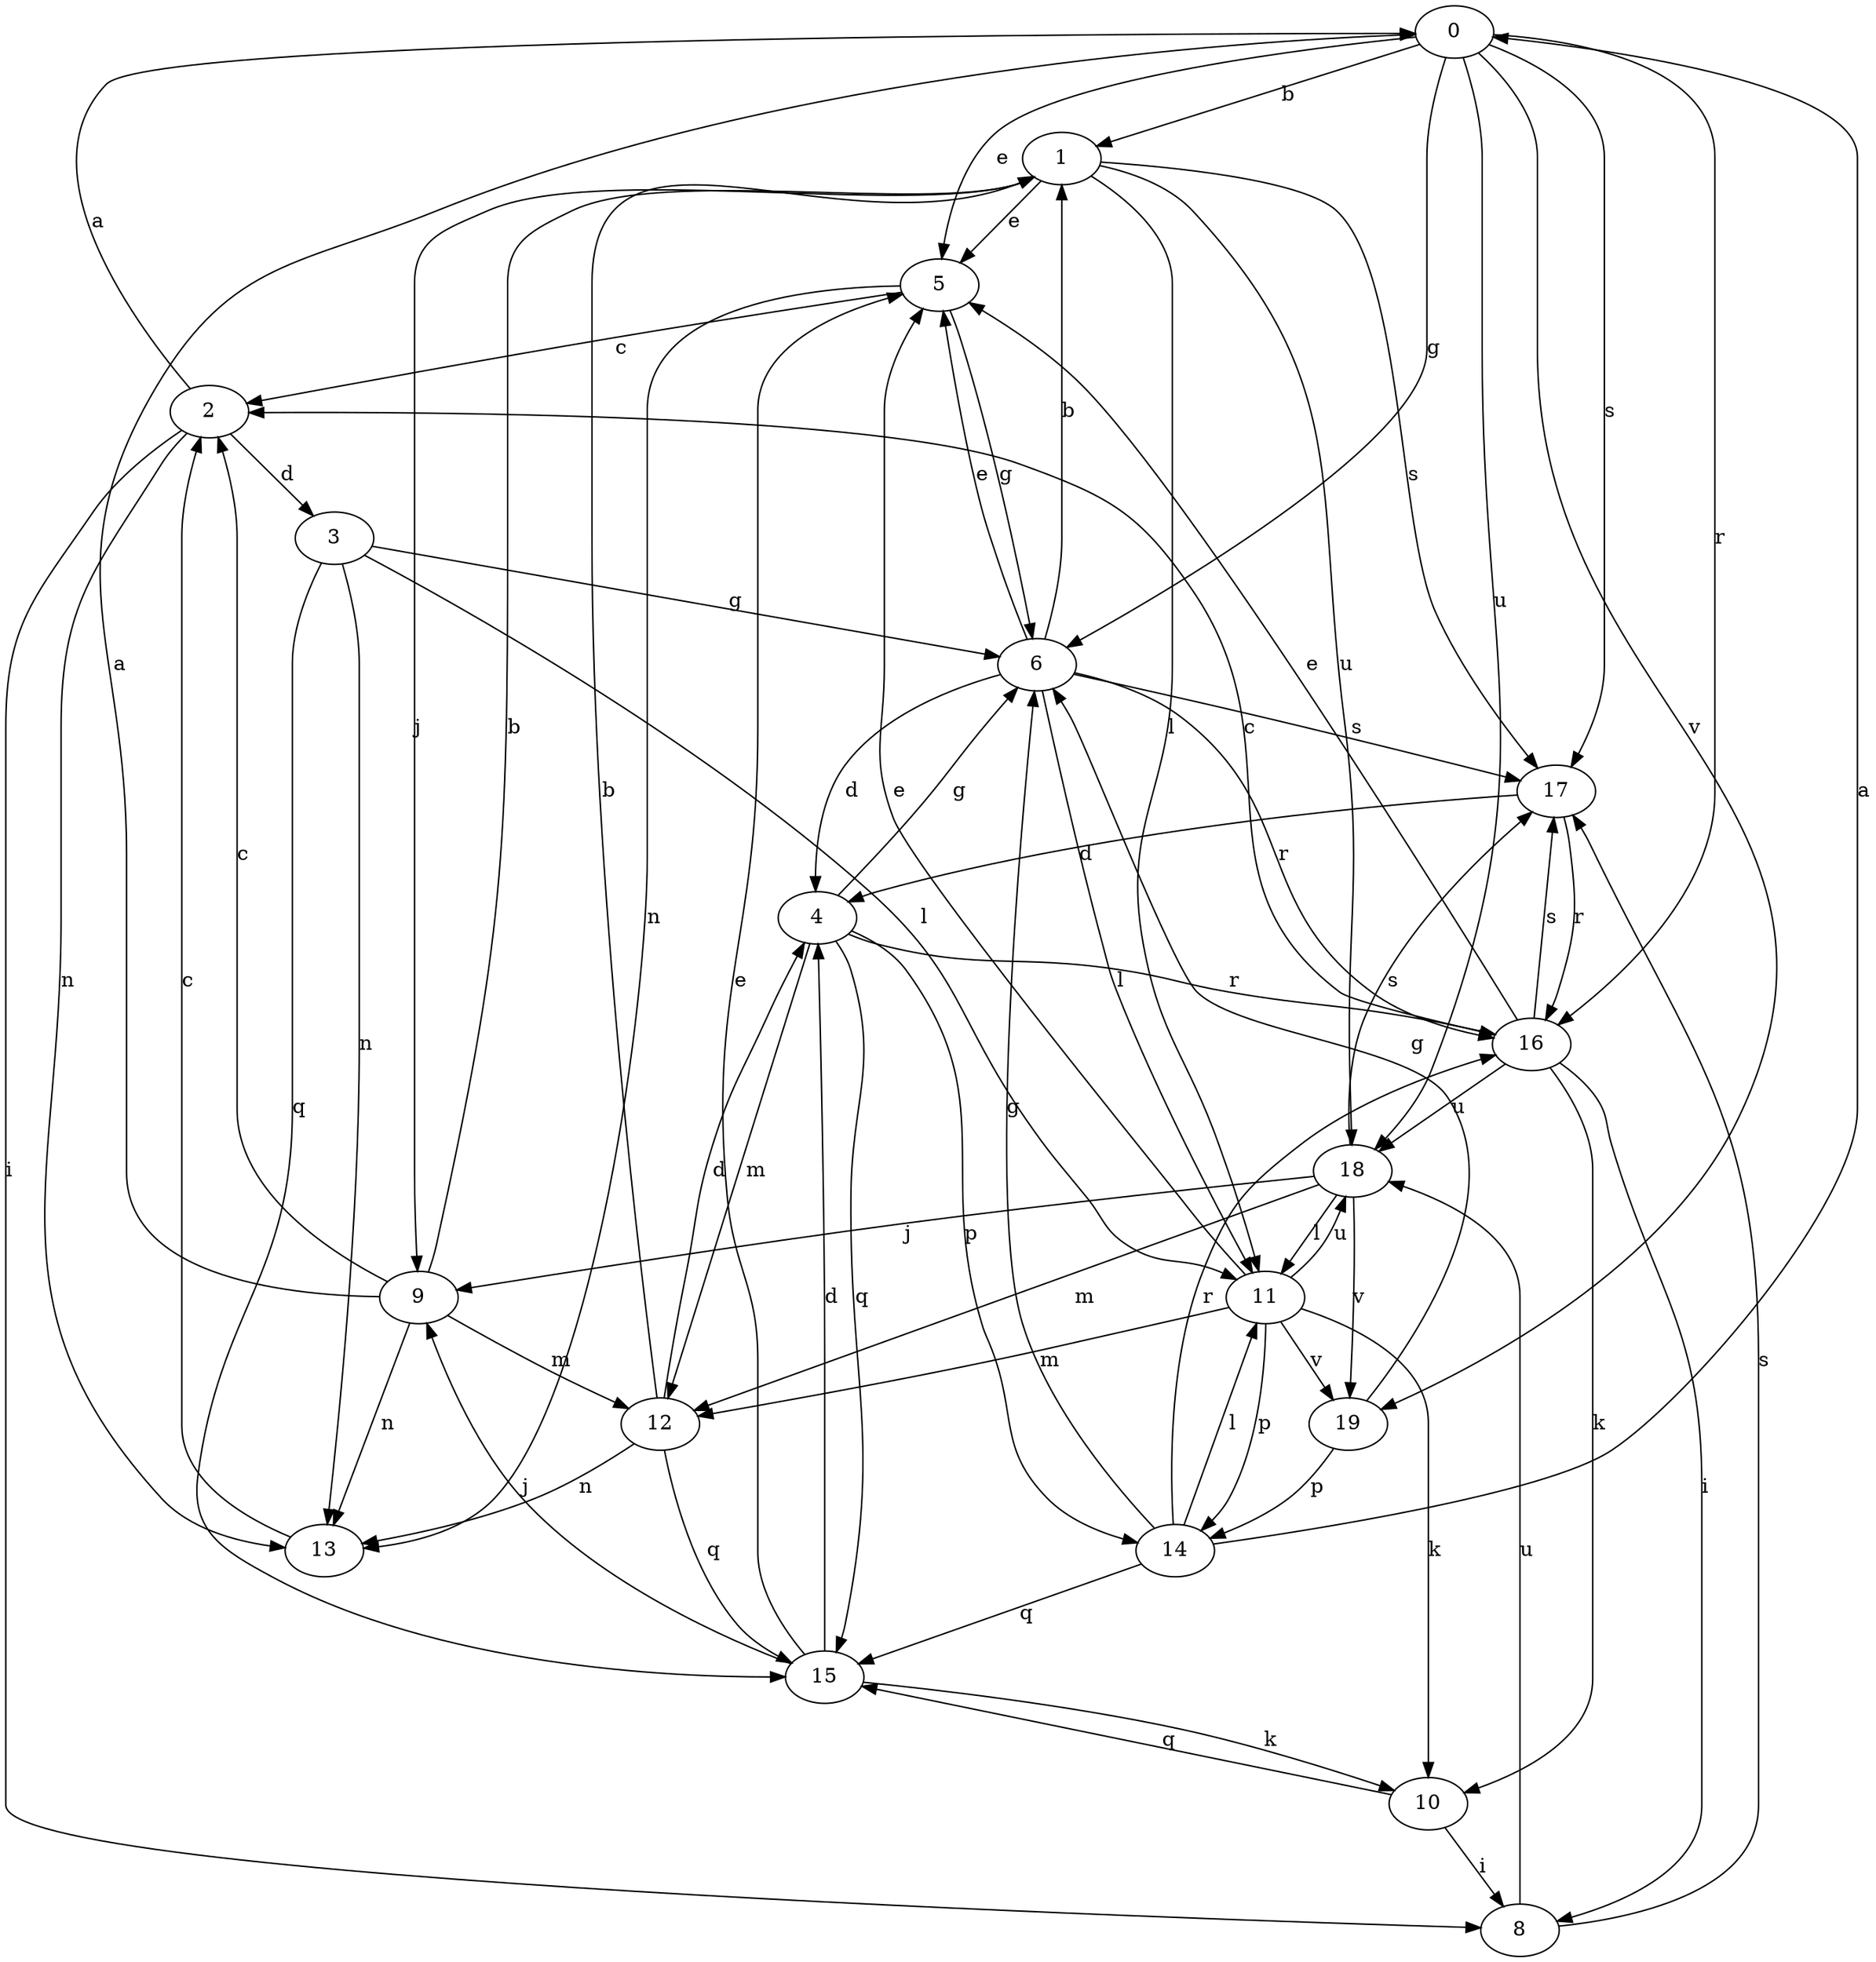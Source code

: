 strict digraph  {
0;
1;
2;
3;
4;
5;
6;
8;
9;
10;
11;
12;
13;
14;
15;
16;
17;
18;
19;
0 -> 1  [label=b];
0 -> 5  [label=e];
0 -> 6  [label=g];
0 -> 16  [label=r];
0 -> 17  [label=s];
0 -> 18  [label=u];
0 -> 19  [label=v];
1 -> 5  [label=e];
1 -> 9  [label=j];
1 -> 11  [label=l];
1 -> 17  [label=s];
1 -> 18  [label=u];
2 -> 0  [label=a];
2 -> 3  [label=d];
2 -> 8  [label=i];
2 -> 13  [label=n];
3 -> 6  [label=g];
3 -> 11  [label=l];
3 -> 13  [label=n];
3 -> 15  [label=q];
4 -> 6  [label=g];
4 -> 12  [label=m];
4 -> 14  [label=p];
4 -> 15  [label=q];
4 -> 16  [label=r];
5 -> 2  [label=c];
5 -> 6  [label=g];
5 -> 13  [label=n];
6 -> 1  [label=b];
6 -> 4  [label=d];
6 -> 5  [label=e];
6 -> 11  [label=l];
6 -> 16  [label=r];
6 -> 17  [label=s];
8 -> 17  [label=s];
8 -> 18  [label=u];
9 -> 0  [label=a];
9 -> 1  [label=b];
9 -> 2  [label=c];
9 -> 12  [label=m];
9 -> 13  [label=n];
10 -> 8  [label=i];
10 -> 15  [label=q];
11 -> 5  [label=e];
11 -> 10  [label=k];
11 -> 12  [label=m];
11 -> 14  [label=p];
11 -> 18  [label=u];
11 -> 19  [label=v];
12 -> 1  [label=b];
12 -> 4  [label=d];
12 -> 13  [label=n];
12 -> 15  [label=q];
13 -> 2  [label=c];
14 -> 0  [label=a];
14 -> 6  [label=g];
14 -> 11  [label=l];
14 -> 15  [label=q];
14 -> 16  [label=r];
15 -> 4  [label=d];
15 -> 5  [label=e];
15 -> 9  [label=j];
15 -> 10  [label=k];
16 -> 2  [label=c];
16 -> 5  [label=e];
16 -> 8  [label=i];
16 -> 10  [label=k];
16 -> 17  [label=s];
16 -> 18  [label=u];
17 -> 4  [label=d];
17 -> 16  [label=r];
18 -> 9  [label=j];
18 -> 11  [label=l];
18 -> 12  [label=m];
18 -> 17  [label=s];
18 -> 19  [label=v];
19 -> 6  [label=g];
19 -> 14  [label=p];
}
